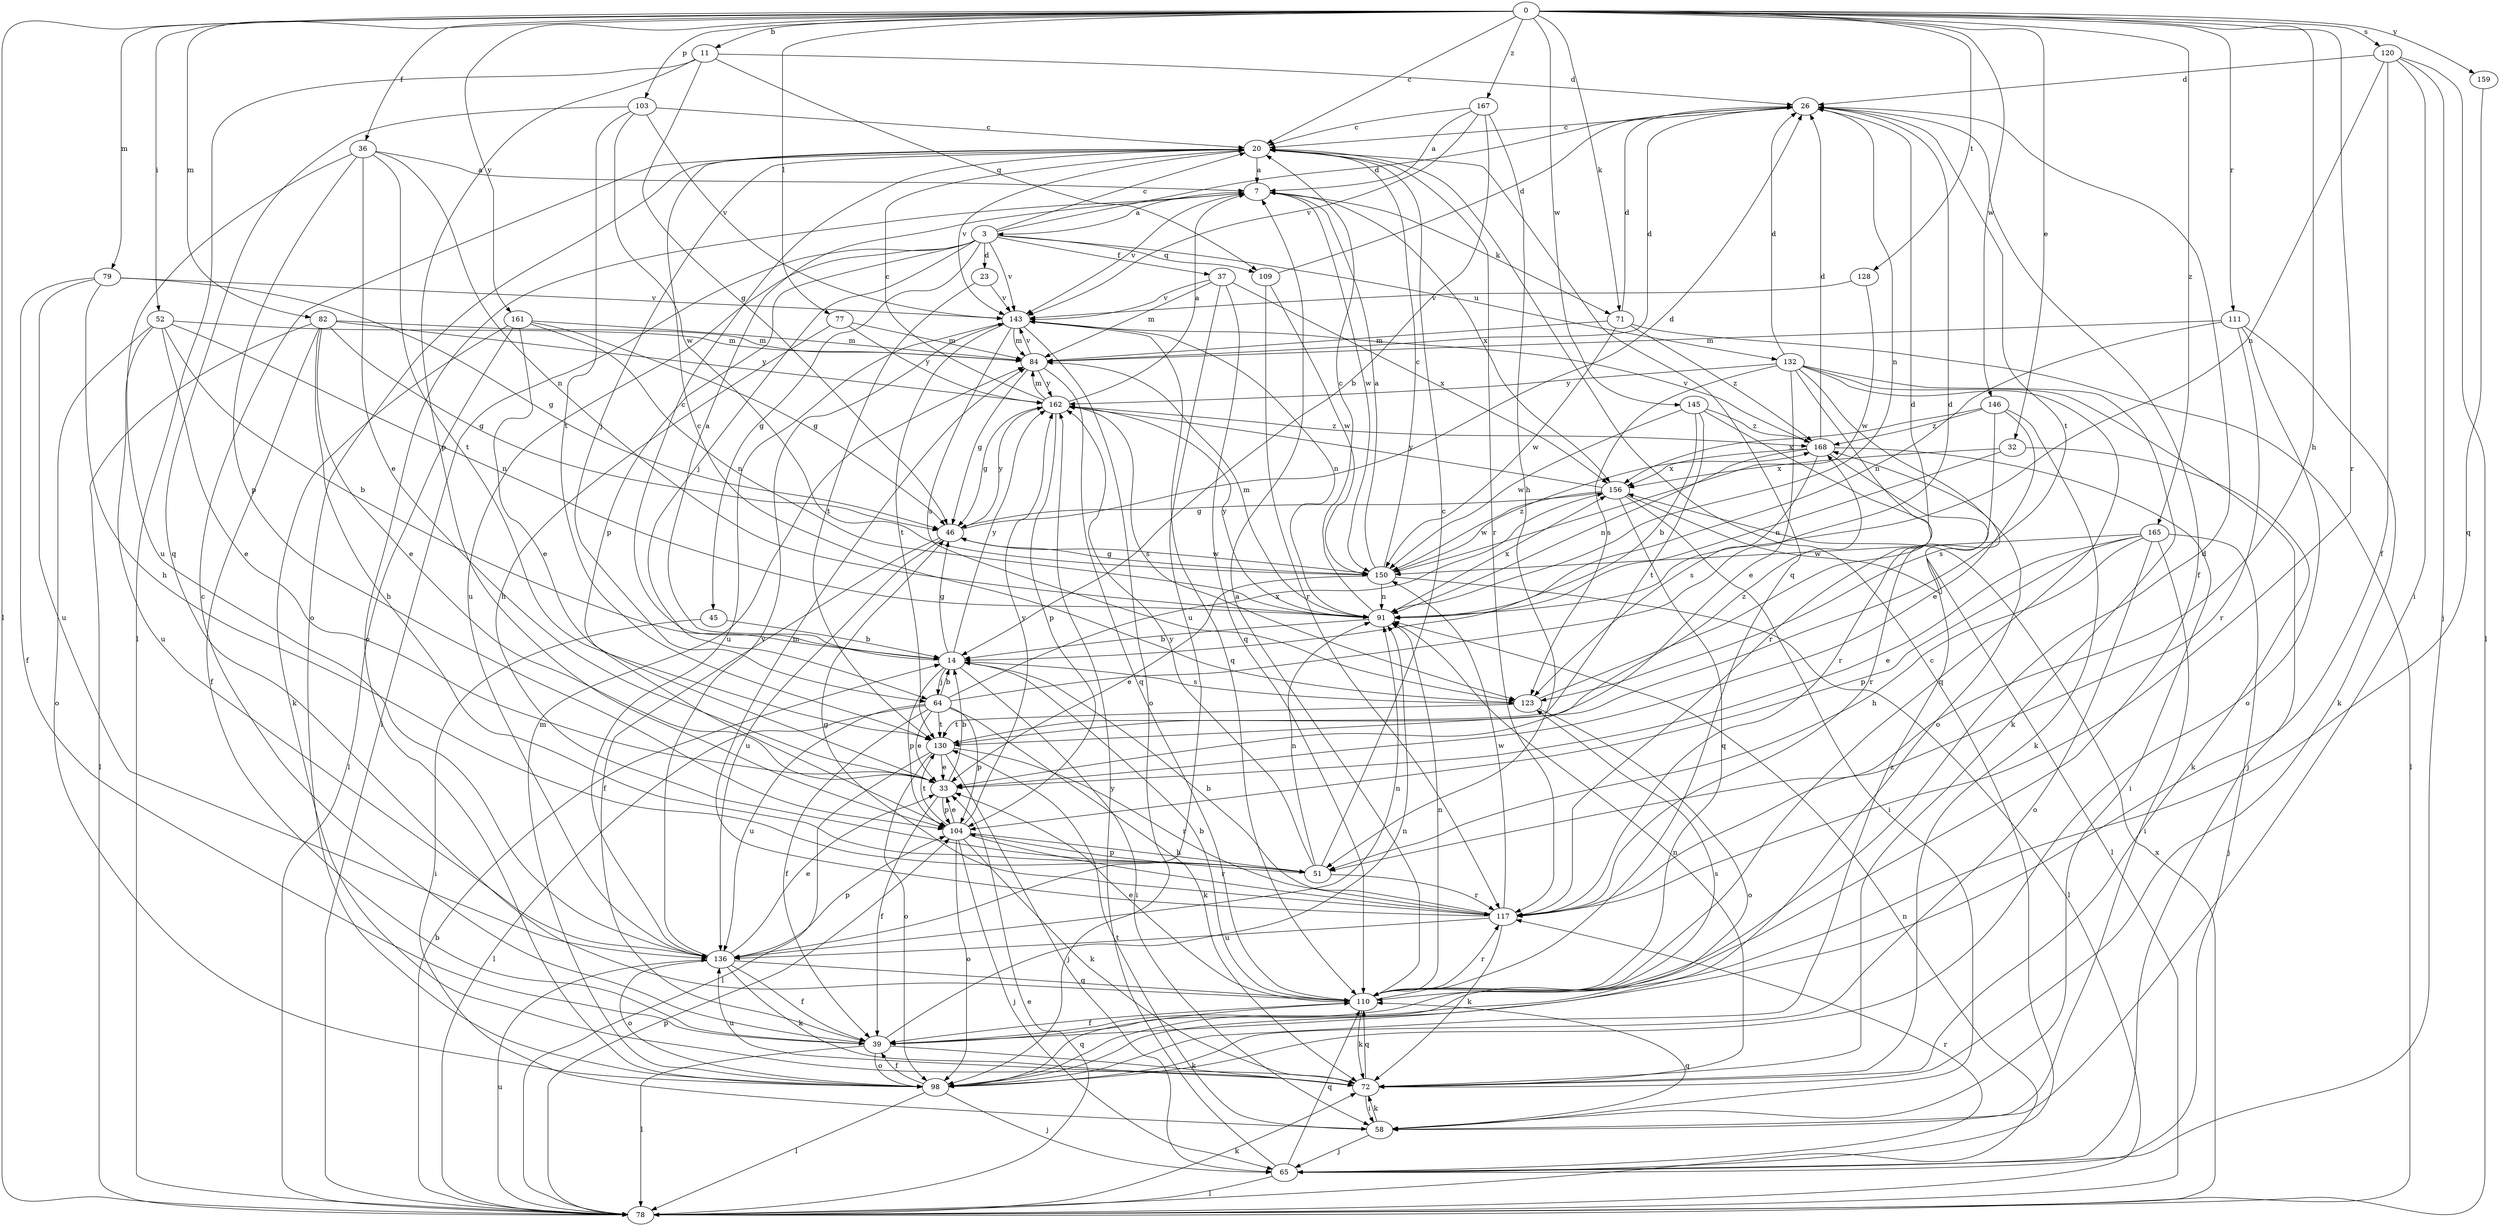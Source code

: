 strict digraph  {
0;
3;
7;
11;
14;
20;
23;
26;
32;
33;
36;
37;
39;
45;
46;
51;
52;
58;
64;
65;
71;
72;
77;
78;
79;
82;
84;
91;
98;
103;
104;
109;
110;
111;
117;
120;
123;
128;
130;
132;
136;
143;
145;
146;
150;
156;
159;
161;
162;
165;
167;
168;
0 -> 11  [label=b];
0 -> 20  [label=c];
0 -> 32  [label=e];
0 -> 36  [label=f];
0 -> 51  [label=h];
0 -> 52  [label=i];
0 -> 71  [label=k];
0 -> 77  [label=l];
0 -> 78  [label=l];
0 -> 79  [label=m];
0 -> 82  [label=m];
0 -> 103  [label=p];
0 -> 111  [label=r];
0 -> 117  [label=r];
0 -> 120  [label=s];
0 -> 128  [label=t];
0 -> 145  [label=w];
0 -> 146  [label=w];
0 -> 159  [label=y];
0 -> 161  [label=y];
0 -> 165  [label=z];
0 -> 167  [label=z];
3 -> 20  [label=c];
3 -> 23  [label=d];
3 -> 26  [label=d];
3 -> 37  [label=f];
3 -> 45  [label=g];
3 -> 64  [label=j];
3 -> 78  [label=l];
3 -> 104  [label=p];
3 -> 109  [label=q];
3 -> 132  [label=u];
3 -> 136  [label=u];
3 -> 143  [label=v];
7 -> 3  [label=a];
7 -> 71  [label=k];
7 -> 98  [label=o];
7 -> 143  [label=v];
7 -> 150  [label=w];
7 -> 156  [label=x];
11 -> 26  [label=d];
11 -> 46  [label=g];
11 -> 78  [label=l];
11 -> 104  [label=p];
11 -> 109  [label=q];
14 -> 7  [label=a];
14 -> 20  [label=c];
14 -> 46  [label=g];
14 -> 58  [label=i];
14 -> 64  [label=j];
14 -> 104  [label=p];
14 -> 123  [label=s];
14 -> 162  [label=y];
20 -> 7  [label=a];
20 -> 64  [label=j];
20 -> 98  [label=o];
20 -> 110  [label=q];
20 -> 117  [label=r];
20 -> 143  [label=v];
23 -> 130  [label=t];
23 -> 143  [label=v];
26 -> 20  [label=c];
26 -> 39  [label=f];
26 -> 91  [label=n];
26 -> 130  [label=t];
32 -> 72  [label=k];
32 -> 91  [label=n];
32 -> 156  [label=x];
33 -> 14  [label=b];
33 -> 39  [label=f];
33 -> 104  [label=p];
36 -> 7  [label=a];
36 -> 33  [label=e];
36 -> 91  [label=n];
36 -> 104  [label=p];
36 -> 130  [label=t];
36 -> 136  [label=u];
37 -> 84  [label=m];
37 -> 110  [label=q];
37 -> 136  [label=u];
37 -> 143  [label=v];
37 -> 156  [label=x];
39 -> 20  [label=c];
39 -> 72  [label=k];
39 -> 78  [label=l];
39 -> 91  [label=n];
39 -> 98  [label=o];
39 -> 123  [label=s];
45 -> 14  [label=b];
45 -> 58  [label=i];
46 -> 26  [label=d];
46 -> 39  [label=f];
46 -> 136  [label=u];
46 -> 150  [label=w];
46 -> 162  [label=y];
51 -> 20  [label=c];
51 -> 91  [label=n];
51 -> 104  [label=p];
51 -> 117  [label=r];
51 -> 162  [label=y];
52 -> 14  [label=b];
52 -> 33  [label=e];
52 -> 84  [label=m];
52 -> 91  [label=n];
52 -> 98  [label=o];
52 -> 136  [label=u];
58 -> 65  [label=j];
58 -> 72  [label=k];
58 -> 110  [label=q];
58 -> 130  [label=t];
64 -> 14  [label=b];
64 -> 26  [label=d];
64 -> 33  [label=e];
64 -> 39  [label=f];
64 -> 72  [label=k];
64 -> 78  [label=l];
64 -> 104  [label=p];
64 -> 130  [label=t];
64 -> 136  [label=u];
64 -> 156  [label=x];
65 -> 20  [label=c];
65 -> 78  [label=l];
65 -> 110  [label=q];
65 -> 117  [label=r];
65 -> 162  [label=y];
71 -> 26  [label=d];
71 -> 78  [label=l];
71 -> 84  [label=m];
71 -> 150  [label=w];
71 -> 168  [label=z];
72 -> 58  [label=i];
72 -> 91  [label=n];
72 -> 110  [label=q];
72 -> 136  [label=u];
77 -> 51  [label=h];
77 -> 84  [label=m];
77 -> 162  [label=y];
78 -> 14  [label=b];
78 -> 33  [label=e];
78 -> 72  [label=k];
78 -> 91  [label=n];
78 -> 104  [label=p];
78 -> 136  [label=u];
78 -> 156  [label=x];
79 -> 39  [label=f];
79 -> 46  [label=g];
79 -> 51  [label=h];
79 -> 136  [label=u];
79 -> 143  [label=v];
82 -> 33  [label=e];
82 -> 39  [label=f];
82 -> 46  [label=g];
82 -> 51  [label=h];
82 -> 78  [label=l];
82 -> 84  [label=m];
82 -> 162  [label=y];
84 -> 26  [label=d];
84 -> 46  [label=g];
84 -> 110  [label=q];
84 -> 143  [label=v];
84 -> 162  [label=y];
91 -> 14  [label=b];
91 -> 20  [label=c];
91 -> 84  [label=m];
91 -> 156  [label=x];
91 -> 162  [label=y];
98 -> 39  [label=f];
98 -> 65  [label=j];
98 -> 78  [label=l];
98 -> 84  [label=m];
98 -> 110  [label=q];
98 -> 168  [label=z];
103 -> 20  [label=c];
103 -> 110  [label=q];
103 -> 130  [label=t];
103 -> 143  [label=v];
103 -> 150  [label=w];
104 -> 33  [label=e];
104 -> 51  [label=h];
104 -> 65  [label=j];
104 -> 72  [label=k];
104 -> 98  [label=o];
104 -> 117  [label=r];
104 -> 130  [label=t];
104 -> 162  [label=y];
109 -> 26  [label=d];
109 -> 117  [label=r];
109 -> 150  [label=w];
110 -> 7  [label=a];
110 -> 14  [label=b];
110 -> 26  [label=d];
110 -> 33  [label=e];
110 -> 39  [label=f];
110 -> 72  [label=k];
110 -> 91  [label=n];
110 -> 117  [label=r];
111 -> 72  [label=k];
111 -> 84  [label=m];
111 -> 91  [label=n];
111 -> 98  [label=o];
111 -> 117  [label=r];
117 -> 14  [label=b];
117 -> 46  [label=g];
117 -> 72  [label=k];
117 -> 84  [label=m];
117 -> 136  [label=u];
117 -> 150  [label=w];
120 -> 26  [label=d];
120 -> 39  [label=f];
120 -> 58  [label=i];
120 -> 65  [label=j];
120 -> 78  [label=l];
120 -> 91  [label=n];
123 -> 20  [label=c];
123 -> 26  [label=d];
123 -> 98  [label=o];
123 -> 130  [label=t];
128 -> 143  [label=v];
128 -> 150  [label=w];
130 -> 33  [label=e];
130 -> 65  [label=j];
130 -> 78  [label=l];
130 -> 98  [label=o];
130 -> 117  [label=r];
130 -> 168  [label=z];
132 -> 26  [label=d];
132 -> 33  [label=e];
132 -> 65  [label=j];
132 -> 72  [label=k];
132 -> 98  [label=o];
132 -> 110  [label=q];
132 -> 117  [label=r];
132 -> 123  [label=s];
132 -> 162  [label=y];
136 -> 33  [label=e];
136 -> 39  [label=f];
136 -> 72  [label=k];
136 -> 91  [label=n];
136 -> 98  [label=o];
136 -> 104  [label=p];
136 -> 110  [label=q];
136 -> 143  [label=v];
143 -> 84  [label=m];
143 -> 91  [label=n];
143 -> 98  [label=o];
143 -> 110  [label=q];
143 -> 123  [label=s];
143 -> 130  [label=t];
143 -> 136  [label=u];
145 -> 14  [label=b];
145 -> 117  [label=r];
145 -> 130  [label=t];
145 -> 150  [label=w];
145 -> 168  [label=z];
146 -> 33  [label=e];
146 -> 72  [label=k];
146 -> 123  [label=s];
146 -> 156  [label=x];
146 -> 168  [label=z];
150 -> 7  [label=a];
150 -> 20  [label=c];
150 -> 33  [label=e];
150 -> 46  [label=g];
150 -> 78  [label=l];
150 -> 91  [label=n];
150 -> 168  [label=z];
156 -> 46  [label=g];
156 -> 58  [label=i];
156 -> 78  [label=l];
156 -> 110  [label=q];
156 -> 150  [label=w];
156 -> 162  [label=y];
159 -> 110  [label=q];
161 -> 33  [label=e];
161 -> 46  [label=g];
161 -> 72  [label=k];
161 -> 78  [label=l];
161 -> 84  [label=m];
161 -> 91  [label=n];
162 -> 7  [label=a];
162 -> 20  [label=c];
162 -> 46  [label=g];
162 -> 84  [label=m];
162 -> 104  [label=p];
162 -> 123  [label=s];
162 -> 168  [label=z];
165 -> 33  [label=e];
165 -> 51  [label=h];
165 -> 58  [label=i];
165 -> 65  [label=j];
165 -> 98  [label=o];
165 -> 104  [label=p];
165 -> 150  [label=w];
167 -> 7  [label=a];
167 -> 14  [label=b];
167 -> 20  [label=c];
167 -> 51  [label=h];
167 -> 143  [label=v];
168 -> 26  [label=d];
168 -> 58  [label=i];
168 -> 91  [label=n];
168 -> 117  [label=r];
168 -> 123  [label=s];
168 -> 143  [label=v];
168 -> 156  [label=x];
}
